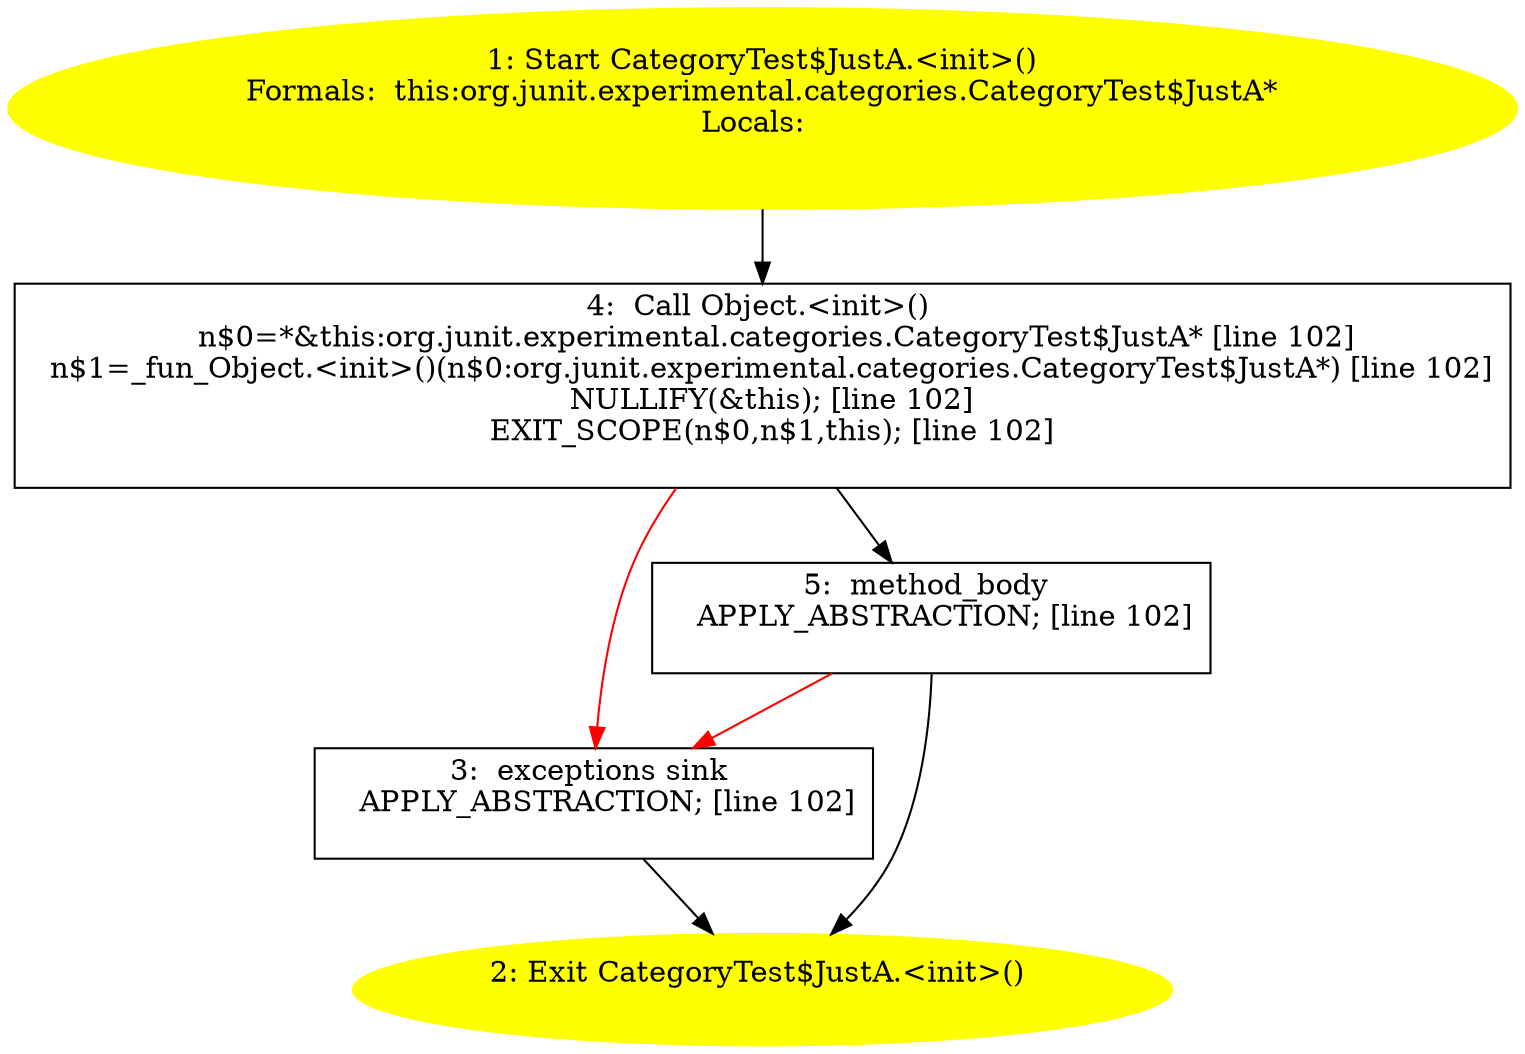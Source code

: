 /* @generated */
digraph cfg {
"org.junit.experimental.categories.CategoryTest$JustA.<init>().6273098ffe1c7f66cee41b15d1f7c4ce_1" [label="1: Start CategoryTest$JustA.<init>()\nFormals:  this:org.junit.experimental.categories.CategoryTest$JustA*\nLocals:  \n  " color=yellow style=filled]
	

	 "org.junit.experimental.categories.CategoryTest$JustA.<init>().6273098ffe1c7f66cee41b15d1f7c4ce_1" -> "org.junit.experimental.categories.CategoryTest$JustA.<init>().6273098ffe1c7f66cee41b15d1f7c4ce_4" ;
"org.junit.experimental.categories.CategoryTest$JustA.<init>().6273098ffe1c7f66cee41b15d1f7c4ce_2" [label="2: Exit CategoryTest$JustA.<init>() \n  " color=yellow style=filled]
	

"org.junit.experimental.categories.CategoryTest$JustA.<init>().6273098ffe1c7f66cee41b15d1f7c4ce_3" [label="3:  exceptions sink \n   APPLY_ABSTRACTION; [line 102]\n " shape="box"]
	

	 "org.junit.experimental.categories.CategoryTest$JustA.<init>().6273098ffe1c7f66cee41b15d1f7c4ce_3" -> "org.junit.experimental.categories.CategoryTest$JustA.<init>().6273098ffe1c7f66cee41b15d1f7c4ce_2" ;
"org.junit.experimental.categories.CategoryTest$JustA.<init>().6273098ffe1c7f66cee41b15d1f7c4ce_4" [label="4:  Call Object.<init>() \n   n$0=*&this:org.junit.experimental.categories.CategoryTest$JustA* [line 102]\n  n$1=_fun_Object.<init>()(n$0:org.junit.experimental.categories.CategoryTest$JustA*) [line 102]\n  NULLIFY(&this); [line 102]\n  EXIT_SCOPE(n$0,n$1,this); [line 102]\n " shape="box"]
	

	 "org.junit.experimental.categories.CategoryTest$JustA.<init>().6273098ffe1c7f66cee41b15d1f7c4ce_4" -> "org.junit.experimental.categories.CategoryTest$JustA.<init>().6273098ffe1c7f66cee41b15d1f7c4ce_5" ;
	 "org.junit.experimental.categories.CategoryTest$JustA.<init>().6273098ffe1c7f66cee41b15d1f7c4ce_4" -> "org.junit.experimental.categories.CategoryTest$JustA.<init>().6273098ffe1c7f66cee41b15d1f7c4ce_3" [color="red" ];
"org.junit.experimental.categories.CategoryTest$JustA.<init>().6273098ffe1c7f66cee41b15d1f7c4ce_5" [label="5:  method_body \n   APPLY_ABSTRACTION; [line 102]\n " shape="box"]
	

	 "org.junit.experimental.categories.CategoryTest$JustA.<init>().6273098ffe1c7f66cee41b15d1f7c4ce_5" -> "org.junit.experimental.categories.CategoryTest$JustA.<init>().6273098ffe1c7f66cee41b15d1f7c4ce_2" ;
	 "org.junit.experimental.categories.CategoryTest$JustA.<init>().6273098ffe1c7f66cee41b15d1f7c4ce_5" -> "org.junit.experimental.categories.CategoryTest$JustA.<init>().6273098ffe1c7f66cee41b15d1f7c4ce_3" [color="red" ];
}
